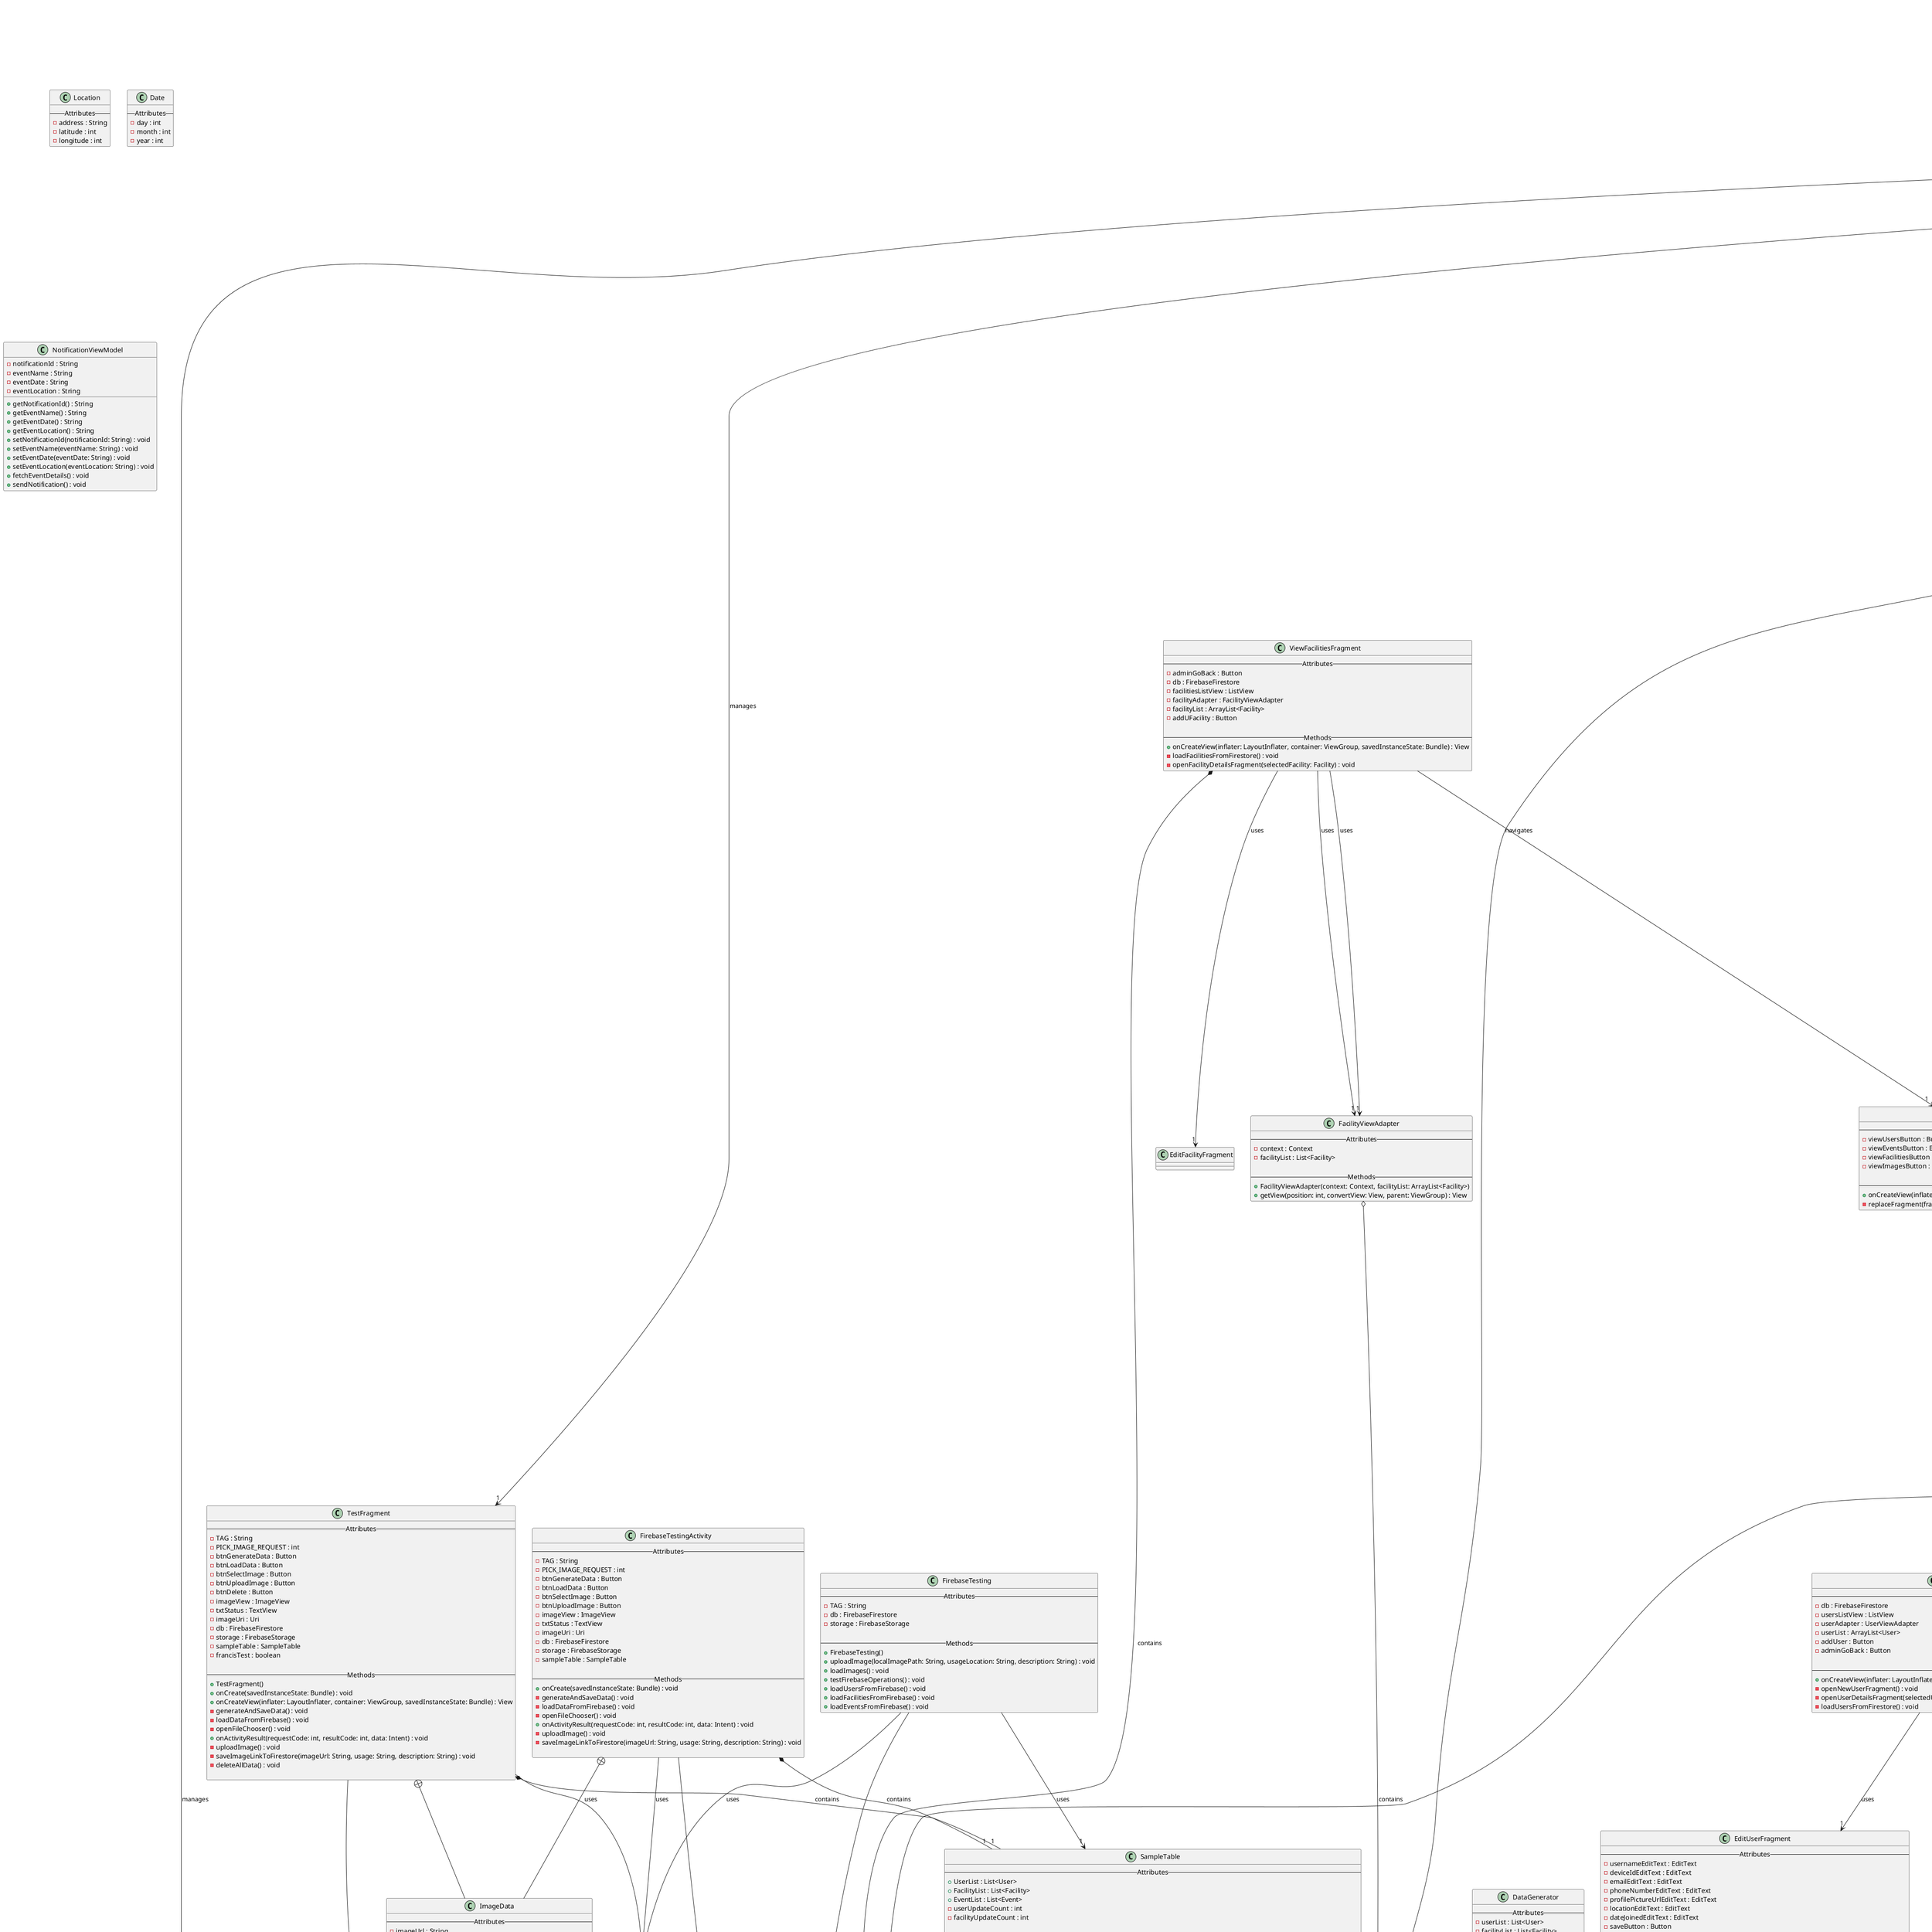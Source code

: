 @startuml
class OrganizerMenuFragment {
    -- Attributes --
    - eventId : String
    - viewWaitingListButton : Button
    - sampleAttendeesButton : Button
    - viewCanceledListButton : Button
    - viewAcceptedListButton : Button
    - viewSignedListButton : Button
    - drawReplacementButton : Button
    - backToEventPageButton : Button
    - generateQRCode : Button
    - QRImage : ImageView
    - qrCodeGenerator : QRcodeGenerator
    - replacementSize : int
    - waitingList : WaitingList
    - maxParticipant : int

    -- Methods --
    + OrganizerMenuFragment()
    + newInstance(eventId: String) : OrganizerMenuFragment
    + onCreate(savedInstanceState: Bundle) : void
    + onCreateView(inflater: LayoutInflater, container: ViewGroup, savedInstanceState: Bundle) : View
    - navigateToViewWaitingList() : void
    - navigateToViewSignedList() : void
    - navigateToCanceledList() : void
    - navigateToViewAcceptedList() : void
    - sampleAttendees() : void
    - promptReplacementSize() : void
    - drawReplacement(replacementSize: int) : void
    - generateAndDisplayQRCode(eventID: String) : void
    - navigateBackToEventPage() : void
}

class ViewAcceptedListFragment {
    -- Attributes --
    - acceptedListView : ListView
    - backButton : Button
    - eventId : String
    - waitingList : WaitingList

    -- Methods --
    + newInstance(eventId: String) : ViewAcceptedListFragment
    + onCreate(savedInstanceState: Bundle) : void
    + onCreateView(inflater: LayoutInflater, container: ViewGroup, savedInstanceState: Bundle) : View
    - displayAcceptedList() : void
    - navigateBackToOrganizerMenu() : void
}

class ViewCanceledListFragment {
    -- Attributes --
    - canceledListView : ListView
    - backButton : Button
    - eventId : String
    - waitingList : WaitingList

    -- Methods --
    + newInstance(eventId: String) : ViewCanceledListFragment
    + onCreate(savedInstanceState: Bundle) : void
    + onCreateView(inflater: LayoutInflater, container: ViewGroup, savedInstanceState: Bundle) : View
    - displayCanceledList() : void
    - navigateBackToOrganizerMenu() : void
}

class ViewSignedListFragment {
    -- Attributes --
    - signedUpListView : ListView
    - backButton : Button
    - eventId : String
    - waitingList : WaitingList

    -- Methods --
    + newInstance(eventId: String) : ViewSignedListFragment
    + onCreate(savedInstanceState: Bundle) : void
    + onCreateView(inflater: LayoutInflater, container: ViewGroup, savedInstanceState: Bundle) : View
    - displaySignedUpList() : void
    - navigateBackToOrganizerMenu() : void
}

class ViewWaitingListFragment {
    -- Attributes --
    - waitingListView : ListView
    - backButton : Button
    - eventId : String
    - waitingList : WaitingList

    -- Methods --
    + newInstance(eventId: String) : ViewWaitingListFragment
    + onCreate(savedInstanceState: Bundle) : void
    + onCreateView(inflater: LayoutInflater, container: ViewGroup, savedInstanceState: Bundle) : View
    - displayWaitingList() : void
    - navigateBackToOrganizerMenu() : void
}

class WaitingList {
    -- Attributes --
    - eventId : String
    - maxParticipants : int
    - waitingParticipantIds : List<String>
    - acceptedParticipantIds : List<String>
    - signedUpParticipantIds : List<String>
    - canceledParticipantIds : List<String>

    -- Methods --
    + WaitingList()
    + WaitingList(eventId: String)
    + getEventId() : String
    + setEventId(eventId: String) : void
    + getMaxParticipants() : int
    + setMaxParticipants(maxParticipants: int) : void
    + getWaitingParticipantIds() : List<String>
    + setWaitingParticipantIds(waitingParticipantIds: List<String>) : void
    + getAcceptedParticipantIds() : List<String>
    + setAcceptedParticipantIds(acceptedParticipantIds: List<String>) : void
    + getSignedUpParticipantIds() : List<String>
    + setSignedUpParticipantIds(signedUpParticipantIds: List<String>) : void
    + getCanceledParticipantIds() : List<String>
    + setCanceledParticipantIds(canceledParticipantIds: List<String>) : void
    + addParticipantToWaitingList(participantId: String) : boolean
    + sampleParticipants(sampleSize: int) : List<String>
    + participantSignsUp(participantId: String) : String
    + cancelParticipation(participantId: String) : boolean
    + drawReplacement(replacementSize: int) : List<String>
    + loadFromFirebase() : Task<DocumentSnapshot>
    + updateToFirebase() : Task<Void>
}

class Facility {
    -- Attributes --
    - facilityID : String
    - name : String
    - address : String
    - organizer : String
    - eventName : String
    - allEvents : List<String>
    - db : FirebaseFirestore
    - facilitiesRef : CollectionReference
    - testing : boolean

    -- Methods --
    + Facility()
    + Facility(name: String, address: String, description: String, organizer: String)
    + getName() : String
    + setName(name: String) : void
    + getAddress() : String
    + setAddress(address: String) : void
    + getOrganizer() : String
    + setOrganizer(organizer: String) : void
    + getFacilityID() : String
    + setFacilityID(facilityID: String) : void
    + getEvent() : String
    + setEvent(eventName: String) : void
    + setAllEvents(allEvents: List<String>) : void
    + getAllEvents() : List<String>
    + addAllEventsItem(eventID: String) : void
    + removeAllEventsItem(eventID: String) : void
    + saveFacilityProfile() : Task<Void>
    + deleteFacility() : void
    + associateEvent(eventID: String, genEvent: boolean) : void
    + hasEvent(eventName: String) : boolean
    + updateEventInFacility(eventName: String) : void
    + createFacilityWithEvent(eventName: String) : void
    + getNewFacilityID() : String
}



class Location {
    -- Attributes --
    - address : String
    - latitude : int
    - longitude : int
}

class MainActivity {
    -- Attributes --
    - REQUEST_WRITE_STORAGE : int
    - qrGenerator : QRcodeGenerator
    - qrCodeImageView : ImageView
    - navController : NavController
    - bottomNavigationView : BottomNavigationView
    - drawerLayout : DrawerLayout
    - navigationView : NavigationView
    - drawerToggle : ActionBarDrawerToggle
    - TAG : String
    - eventIdFromQR : String
    - isLoggedIn : boolean

    -- Methods --
    + onCreate(savedInstanceState: Bundle) : void
    + onNavigationItemSelected(item: MenuItem) : boolean
    + onBackPressed() : void
    + onNewIntent(intent: Intent) : void
    - handleIntent(intent: Intent) : void
    - extractEventIdFromUrl(url: String) : String
    - showLoginFragment(eventIdFromQR: String) : void
    + onLoginSuccess() : void
    - openEventViewFragment(eventID: String) : void
}


class DataGenerator {
    -- Attributes --
    - userList : List<User>
    - facilityList : List<Facility>
    - eventList : List<Event>
    - db : FirebaseFirestore

    -- Methods --
    + DataGenerator()
    + generateAndUploadData() : void
    - generateUsers() : void
    - generateFacilities() : void
    - generateEvents() : void
    - uploadData() : void
}



class Date {
    -- Attributes --
    - day : int
    - month : int
    - year : int
}

class User {
    -- Attributes --
    - deviceId : String
    - username : String
    - email : String
    - phoneNumber : String
    - profilePictureUrl : String
    - defaultprofilepictureurl : String
    - location : String
    - address : String
    - adminLevel : boolean
    - facilityAssociated : boolean
    - notificationAsk : boolean
    - geolocationAsk : boolean
    - roles : List<String>

    -- Methods --
    + getDeviceID() : String
    + setDeviceID(deviceId: String) : void
    + getUsername() : String
    + setUsername(username: String) : void
    + getEmail() : String
    + setEmail(email: String) : void
    + getPhoneNumber() : String
    + setPhoneNumber(phoneNumber: String) : void
    + getProfilePictureUrl() : String
    + setProfilePictureUrl(profilePictureUrl: String) : void
    + getdefaultProfilePictureUrl() : String
    + setdefaultProfilePictureUrl(defaultprofilepictureurl: String) : void
    + getRoles() : List<String>
    + setRoles(roles: List<String>) : void
    + isFacilityAssociated() : boolean
    + setFacilityAssociated(facilityAssociated: boolean) : void
    + getAddress() : String
    + setAddress(address: String) : void
    + getLocation() : String
    + setLocation(location: String) : void
    + isGeolocationAsk() : boolean
    + setGeolocationAsk(geolocationAsk: boolean) : void
    + isNotificationAsk() : boolean
    + setNotificationAsk(notificationAsk: boolean) : void
    + hasRole(role: String) : boolean
    + addRole(role: String) : void
    + removeRole(role: String) : void
    + generateProfileBitmap(name: String) : Bitmap
    + defaultProfilePictureUrl(name: String) : Task<Void>
    + uploadDefaultImageToFirebaseStorage(imageBytes: byte[]) : Task<Void>
    + saveUserDataToFirestore() : Task<Void>
    + saveGeneratedImageUrl(imageURL: String) : Task<Void>
    + updateProfilePicture(newPictureUri: Uri) : void
    + deleteSelectedImageFromFirebase(imageUrl: String) : void
    + isDefaultURLMain() : boolean
    + setMainToDefault() : void

'    -- Inner Interfaces --
'    interface OnImageUploadComplete {
'        + onImageUploadComplete(imageURL: String) : void
'        + onImageUploadFailed(e: Exception) : void
'    }
'
'    interface OnImageRemovalComplete {
'        + onImageRemovalSuccess() : void
'        + onImageRemovalFailed(e: Exception) : void
'    }
'
'    interface OnProfilePictureGeneratedListener {
'        + onProfilePictureGenerated() : void
'        + onProfilePictureGenerationFailed(e: Exception) : void
'    }
'
'    interface OnUserIDGenerated {
'        + onUserIDGenerated(userID: String) : void
'    }
}

class UserManager {
    -- Attributes --
    - instance : UserManager
    - currentUser : User
    - userFacility : Facility
    - organizerEvents : List<Event>
    - userEvents : List<Event>
    - eventDatabase : List<Event>

    -- Methods --
    + getInstance() : UserManager
    + setCurrentUser(user: User) : void
    + findUserEvents() : void
    + findUserFacility() : void
    + findOrganizerEvents() : void
    + userHasFacility() : boolean
    + getCurrentUser() : User
    + getUserFacility() : Facility
    + getOrganizerEvents() : List<Event>
    + getUserEvents() : List<Event>
    + getUserId() : String
}
class TestFragment {
    -- Attributes --
    - TAG : String
    - PICK_IMAGE_REQUEST : int
    - btnGenerateData : Button
    - btnLoadData : Button
    - btnSelectImage : Button
    - btnUploadImage : Button
    - btnDelete : Button
    - imageView : ImageView
    - txtStatus : TextView
    - imageUri : Uri
    - db : FirebaseFirestore
    - storage : FirebaseStorage
    - sampleTable : SampleTable
    - francisTest : boolean

    -- Methods --
    + TestFragment()
    + onCreate(savedInstanceState: Bundle) : void
    + onCreateView(inflater: LayoutInflater, container: ViewGroup, savedInstanceState: Bundle) : View
    - generateAndSaveData() : void
    - loadDataFromFirebase() : void
    - openFileChooser() : void
    + onActivityResult(requestCode: int, resultCode: int, data: Intent) : void
    - uploadImage() : void
    - saveImageLinkToFirestore(imageUrl: String, usage: String, description: String) : void
    - deleteAllData() : void

'    -- Inner Class --
'    class ImageData {
'        -- Attributes --
'        - imageUrl : String
'        - usage : String
'        - description : String
'
'        -- Methods --
'        + ImageData()
'        + ImageData(imageUrl: String, usage: String, description: String)
'        + getImageUrl() : String
'        + getUsage() : String
'        + getDescription() : String
'    }
}

class SampleTable {
    -- Attributes --
    + UserList : List<User>
    + FacilityList : List<Facility>
    + EventList : List<Event>
    - userUpdateCount : int
    - facilityUpdateCount : int

    -- Methods --
    + makeUserList() : void
    + makeFacilityList() : void
    + makeEventList() : void
    + saveDataToFirebase(onSuccess: Runnable, onFailure: OnFailureListener) : void
    - checkCompletion(pendingWrites: AtomicInteger, failures: AtomicInteger, onSuccess: Runnable, onFailure: OnFailureListener) : void
    + getUserList() : List<User>
    + getFacilityList() : List<Facility>
    + getEventList() : List<Event>
    + updateUser(updatedUser: User) : void
    + updateFacility(updatedFacility: Facility) : void
    + updateEvent(updatedEvent: Event) : void
    + getUserByUsername(username: String) : User
    + getFacilityByName(name: String) : Facility
    + getEventById(eventId: String) : Event
}

class FirebaseTestingActivity {
    -- Attributes --
    - TAG : String
    - PICK_IMAGE_REQUEST : int
    - btnGenerateData : Button
    - btnLoadData : Button
    - btnSelectImage : Button
    - btnUploadImage : Button
    - imageView : ImageView
    - txtStatus : TextView
    - imageUri : Uri
    - db : FirebaseFirestore
    - storage : FirebaseStorage
    - sampleTable : SampleTable

    -- Methods --
    + onCreate(savedInstanceState: Bundle) : void
    - generateAndSaveData() : void
    - loadDataFromFirebase() : void
    - openFileChooser() : void
    + onActivityResult(requestCode: int, resultCode: int, data: Intent) : void
    - uploadImage() : void
    - saveImageLinkToFirestore(imageUrl: String, usage: String, description: String) : void

'    -- Inner Class --
'    class ImageData {
'        -- Attributes --
'        - imageUrl : String
'        - usage : String
'        - description : String
'
'        -- Methods --
'        + ImageData()
'        + ImageData(imageUrl: String, usage: String, description: String)
'        + getImageUrl() : String
'        + getUsage() : String
'        + getDescription() : String
'    }
}


class ImageData {
    -- Attributes --
    - imageUrl : String
    - usage : String
    - description : String

    -- Methods --
    + ImageData()
    + ImageData(imageUrl: String, usage: String, description: String)
    + getImageUrl() : String
    + getUsage() : String
    + getDescription() : String
}

class FirebaseTesting {
    -- Attributes --
    - TAG : String
    - db : FirebaseFirestore
    - storage : FirebaseStorage

    -- Methods --
    + FirebaseTesting()
    + uploadImage(localImagePath: String, usageLocation: String, description: String) : void
    + loadImages() : void
    + testFirebaseOperations() : void
    + loadUsersFromFirebase() : void
    + loadFacilitiesFromFirebase() : void
    + loadEventsFromFirebase() : void
}

' Relationships with correct multiplicity and UML notations
FirebaseTestingActivity *-- "1" SampleTable : contains
SampleTable o-- "*" User : contains
SampleTable o-- "*" Facility : contains
SampleTable o-- "*" Event : contains
FirebaseTestingActivity --> "1" FirebaseFirestore : uses
FirebaseTestingActivity --> "1" FirebaseStorage : uses
TestFragment --> "1" FirebaseFirestore : uses
TestFragment --> "1" FirebaseStorage : uses
TestFragment *-- "1" SampleTable : contains
FirebaseTesting --> "1" FirebaseFirestore : uses
FirebaseTesting --> "1" FirebaseStorage : uses
FirebaseTesting --> "1" SampleTable : uses
FirebaseTestingActivity +-- ImageData
TestFragment +-- ImageData

class NotificationFragment {
    - ARG_INTEGER : String
    - receivedInteger : int
    + newInstance() : NotificationFragment
    + onCreate(savedInstanceState: Bundle) : void
    + onCreateView(inflater: LayoutInflater, container: ViewGroup, savedInstanceState: Bundle) : View
}

class NotificationViewModel {
    - notificationId : String
    - eventName : String
    - eventDate : String
    - eventLocation : String
    + getNotificationId() : String
    + getEventName() : String
    + getEventDate() : String
    + getEventLocation() : String
    + setNotificationId(notificationId: String) : void
    + setEventName(eventName: String) : void
    + setEventDate(eventDate: String) : void
    + setEventLocation(eventLocation: String) : void
    + fetchEventDetails() : void
    + sendNotification() : void
}


class CameraFragment {
    - REQUEST_CODE_SCAN : int
    + onCreateView(inflater: LayoutInflater, container: ViewGroup, savedInstanceState: Bundle) : View
    + onActivityResult(requestCode: int, resultCode: int, data: Intent) : void
    - extractEventIdFromQR(scannedData: String) : String
    + navigateToScannedFragment(eventId: String) : void
}

class QRCodeEventGenerate {
    - qrCodeGenerator : QRcodeGenerator
    + onCreateView(inflater: LayoutInflater, container: ViewGroup, savedInstanceState: Bundle) : View
    - generateHash(input: String) : String
}

class QRcodeGenerator {
    - context : Context
    + QRcodeGenerator(context: Context)
    + generateQRCode(content: String) : Bitmap
    + saveQRCode(bitmap: Bitmap, eventID: String) : void
}

class ScannedFragment {
    - ARG_EVENT_ID : String
    - eventId : String
    - scanView : TextView
    - scannerOpenButton : Button
    + newInstance(scannedData: String) : ScannedFragment
    + onCreate(savedInstanceState: Bundle) : void
    + onCreateView(inflater: LayoutInflater, container: ViewGroup, savedInstanceState: Bundle) : View
}

class ProfileFragment {
    - receivedInteger : int
    + newInstance() : ProfileFragment
    + onCreate(savedInstanceState: Bundle) : void
    + onCreateView(inflater: LayoutInflater, container: ViewGroup, savedInstanceState: Bundle) : View
}

class ProfileEntrantFragment {
    - profileManager : EntrantProfileManager
    - currentProfile : EntrantProfile
    - currentUser : User
    - isNewUser : boolean
    - eventIDFromQR : String
    - deviceId : String
    - selectedImageUri : Uri
    - profileTitle : TextView
    - editName : EditText
    - editEmail : EditText
    - editPhone : EditText
    - notificationsSwitch : Switch
    - saveButton : Button
    - backButton : Button
    - editButton : Button
    - uploadButton : Button
    - userImage : ImageView
    + newInstance(isNewUser: boolean, eventId: String, deviceId: String) : ProfileEntrantFragment
    + onCreate(savedInstanceState: Bundle) : void
    + onCreateView(inflater: LayoutInflater, container: ViewGroup, savedInstanceState: Bundle) : View
    - loadUserProfile() : void
    - onProfileLoaded(profile: EntrantProfile) : void
    - saveUserProfile() : void
    - toggleEditMode() : void
    - setEditMode(enable: boolean) : void
    - getDeviceID() : String
    - uploadPhoto() : void
    - removeImage() : void
    - goToHome() : void
}

class EntrantProfileManager {
    - db : FirebaseFirestore
    + createOrUpdateProfile(deviceID: String, profile: EntrantProfile) : void
    + getProfile(deviceID: String, callback: ProfileLoadCallback) : void


}

class EntrantProfile {
    - name : String
    - email : String
    - phoneNumber : String
    - notificationsEnabled : boolean
    + EntrantProfile()
    + EntrantProfile(name: String, email: String, phoneNumber: String)
    + getName() : String
    + setName(name: String) : void
    + getEmail() : String
    + setEmail(email: String) : void
    + getPhoneNumber() : String
    + setPhoneNumber(phoneNumber: String) : void
    + isNotificationsEnabled() : boolean
    + setNotificationsEnabled(enabled: boolean) : void
    + toString() : String
}

class LoginFragment {
    - deviceIdText : TextView
    - welcomeText : TextView
    - nav : BottomNavigationView
    - isLoggedIn : boolean
    - eventIdFromQR : String
    + setEventId(eventId: String) : void
    + onCreate(savedInstanceState: Bundle) : void
    + onCreateView(inflater: LayoutInflater, container: ViewGroup, savedInstanceState: Bundle) : View
}

class HomeFragment {
    - someInteger : int
    - userId : String
    + newInstance(userId: String) : HomeFragment
    + onCreateView(inflater: LayoutInflater, container: ViewGroup, savedInstanceState: Bundle) : View
}

class HomeViewModel {
    - mText : MutableLiveData<String>
    + HomeViewModel()
    + getText() : LiveData<String>
}

class EventViewFragment {
    - eventId : String
    - deviceId : String
    - userId : String
    - event : Event
    - eventPosterImage : ImageView
    - eventTitleText : TextView
    - eventDescriptionText : TextView
    - buttonContainer : LinearLayout
    + newInstance(eventID: String, deviceID: String) : EventViewFragment
    + onCreateView(inflater: LayoutInflater, container: ViewGroup, savedInstanceState: Bundle) : View
    - displayEventDetails(event: Event) : void
    - configureButtons(selectedEvent: Event, selectedUserId: String) : void
    - addButton(text: String, listener: View.OnClickListener) : void
    - updateEventInFirestore(event: Event) : void
    - goBackToEventFragment() : void
}

class EventViewAdapter {
    - context : Context
    - eventList : List<Event>
    - userId : String
    - test : boolean
    + EventViewAdapter(context: Context, eventList: ArrayList<Event>, test: boolean)
    + getView(position: int, convertView: View, parent: ViewGroup) : View
}

class EventFragment {
    - addFacilityButton : Button
    - backButton : Button
    - currentUserId : String
    - eventList : ArrayList<Event>
    - testing : boolean
    - eventSwitch : Switch
    - eventListView : ListView
    - db : FirebaseFirestore
    - currentUser : User
    - eventAdapter : EventViewAdapter
    - userManager : UserManager
    + newInstance() : EventFragment
    + onCreateView(inflater: LayoutInflater, container: ViewGroup, savedInstanceState: Bundle) : View
    - getUserData() : User
    - updateEventList(showUserEvents: boolean) : void
    - promptCreateFacility() : void
    - navigateToEventCreate() : void
    - navigateToFacilityCreation() : void
    - findEventsByParticipantDeviceId(deviceID: String) : List<Event>
    - findEventsByOrganizerDeviceId(deviceID: String) : List<Event>
    - getFiveRandomEvents() : Task<List<Event>>
}

class Event {
    - eventId : String
    - eventTitle : String
    - description : String
    - imageUrl : String
    - timestamp : long
    - address : String
    - location : String
    - maxParticipants : int
    - waitingParticipantIds : List<String>
    - acceptedParticipantIds : List<String>
    - canceledParticipantIds : List<String>
    - signedUpParticipantIds : List<String>
    - enrolledParticipantIds : List<String>
    - declinedParticipantIds : List<String>
    - waitingList : WaitingList
    - organizerId : String
    - db : FirebaseFirestore
    - storage : FirebaseStorage
    + Event()
    + Event(eventId: String, eventTitle: String, description: String, imageUrl: String, timestamp: long, locationstr: String, maxParticipants: int, organizerId: String)
    + getEventId() : String
    + setEventId(eventId: String) : void
    + getEventTitle() : String
    + setEventTitle(eventTitle: String) : void
    + getDescription() : String
    + setDescription(description: String) : void
    + getImageUrl() : String
    + setImageUrl(imageUrl: String) : void
    + getTimestamp() : long
    + setTimestamp(timestamp: long) : void
    + getAddress() : String
    + setAddress(address: String) : void
    + getMaxParticipants() : int
    + setMaxParticipants(maxParticipants: int) : void
    + getWaitingList() : WaitingList
    + getOrganizerId() : String
    + setOrganizerId(organizerId: String) : void
    + getLocation() : String
    + setLocation(location: String) : void
    + getAcceptedParticipantIds() : List<String>
    + addAcceptedParticipantId(participantId: String) : void
    + getCanceledParticipantIds() : List<String>
    + addCanceledParticipantIds(participantId: String) : void
    + getSignedUpParticipantIds() : List<String>
    + addSignedUpParticipantIds(participantId: String) : void
    + getWaitingParticipantIds() : List<String>
    + addWaitingParticipantIds(participantId: String) : void
    + removeWaitingParticipantId(participantId: String) : void
    + acceptParticipant(entrantId: String) : void
    + cancelParticipant(entrantId: String) : void
    + signUpParticipant(entrantId: String) : void
    + addParticipant(entrantId: String) : void
    + removeParticipant(entrantId: String) : void
    + createEventPosterUrl() : String
    + saveEventDataToFirestore() : Task<Void>
    + updateEventData(...) : Task<Void>
    + uploadEventPosterToFirebase(picture: String) : void
    + updateEventPosterToFirebase(newPoster: String) : void
    + getNewEventID() : String
    + findEventById(eventId: String, onSuccessListener: OnSuccessListener<Event>, onFailureListener: OnFailureListener) : void
    + addDeclinedParticipantId(userId: String) : void
    + getDeclinedParticipantIds() : List<String>
}

class EventCreateFragment {
    - editTextTitle : EditText
    - editTextDescription : EditText
    - editTextImageUrl : EditText
    - editTextLocation : EditText
    - editMaxParticipants : EditText
    - editWaitingListLimit : EditText
    - createEventButton : Button
    - backButton : Button
    - db : FirebaseFirestore
    - roleAssigned : boolean
    - testingFlag : boolean
    + EventCreateFragment()
    + newInstance(testing: boolean) : EventCreateFragment
    + onCreate(savedInstanceState: Bundle) : void
    + onCreateView(inflater: LayoutInflater, container: ViewGroup, savedInstanceState: Bundle) : View
    - createEvent() : void
    - clearEventForm() : void
}
class AdminFragment {
    -- Attributes --
    - viewUsersButton : Button
    - viewEventsButton : Button
    - viewFacilitiesButton : Button
    - viewImagesButton : Button

    -- Methods --
    + onCreateView(inflater: LayoutInflater, container: ViewGroup, savedInstanceState: Bundle) : View
    - replaceFragment(fragment: Fragment) : void
}

class ViewUsersFragment {
    -- Attributes --
    - db : FirebaseFirestore
    - usersListView : ListView
    - userAdapter : UserViewAdapter
    - userList : ArrayList<User>
    - addUser : Button
    - adminGoBack : Button

    -- Methods --
    + onCreateView(inflater: LayoutInflater, container: ViewGroup, savedInstanceState: Bundle) : View
    - openNewUserFragment() : void
    - openUserDetailsFragment(selectedUser: User) : void
    - loadUsersFromFirestore() : void
}

class UserViewAdapter {
    -- Attributes --
    - context : Context
    - userList : List<User>

    -- Methods --
    + UserViewAdapter(context: Context, userList: ArrayList<User>)
    + getView(position: int, convertView: View, parent: ViewGroup) : View
}

class EditUserFragment {
    -- Attributes --
    - usernameEditText : EditText
    - deviceIdEditText : EditText
    - emailEditText : EditText
    - phoneNumberEditText : EditText
    - profilePictureUrlEditText : EditText
    - locationEditText : EditText
    - dateJoinedEditText : EditText
    - saveButton : Button
    - deleteButton : Button
    - cancelButton : Button
    - notificationSwitch : Switch
    - geolocationSwitch : Switch
    - entrantSwitch : Switch
    - organizerSwitch : Switch
    - adminSwitch : Switch
    - db : FirebaseFirestore
    - documentId : String
    - isNewUser : boolean

    -- Methods --
    + onCreateView(inflater: LayoutInflater, container: ViewGroup, savedInstanceState: Bundle) : View
    - updateUser(documentId: String) : void
    - deleteUser(documentId: String) : void
    - loadUserData(documentId: String) : void
    - addUserToFirestore() : void
}

class ViewImagesFragment {
    -- Attributes --
    - imagesListView : ListView
    - imageAdapter : ImageAdapter
    - imageList : List<ImageClass>
    - adminGoBack : Button

    -- Methods --
    + onCreateView(inflater: LayoutInflater, container: ViewGroup, savedInstanceState: Bundle) : View
    - loadImagesFromFirebase() : void
    - openImageDetailsFragment(image: ImageClass) : void
}

class ImageClass {
    -- Attributes --
    - URL : String
    - image : Image

    -- Methods --
    // No public methods defined in the file
}

class ImageAdapter {
    -- Attributes --
    - context : Context
    - imageList : List<ImageClass>

    -- Methods --
    + ImageAdapter(context: Context, imageList: List<ImageClass>)
    + getView(position: int, convertView: View, parent: ViewGroup) : View
}

class EditImageFragment {
    -- Attributes --
    // No attributes defined in the file

    -- Methods --
    // No public methods defined in the file
}

class ViewFacilitiesFragment {
    -- Attributes --
    - adminGoBack : Button
    - db : FirebaseFirestore
    - facilitiesListView : ListView
    - facilityAdapter : FacilityViewAdapter
    - facilityList : ArrayList<Facility>
    - addUFacility : Button

    -- Methods --
    + onCreateView(inflater: LayoutInflater, container: ViewGroup, savedInstanceState: Bundle) : View
    - loadFacilitiesFromFirestore() : void
    - openFacilityDetailsFragment(selectedFacility: Facility) : void
}

class FacilityViewAdapter {
    -- Attributes --
    - context : Context
    - facilityList : List<Facility>

    -- Methods --
    + FacilityViewAdapter(context: Context, facilityList: ArrayList<Facility>)
    + getView(position: int, convertView: View, parent: ViewGroup) : View
}

class EditEventFragment {
    -- Attributes --
    - listSelectorSpinner : Spinner
    - eventTitleEditText : EditText
    - eventDescriptionEditText : EditText
    - maxParticipantsEditText : EditText
    - eventLocationEditText : EditText
    - organiserIDEditText : EditText
    - participantEditText : EditText
    - saveButton : Button
    - cancelButton : Button
    - addParticipantButton : Button
    - removeParticipantButton : Button
    - removeEventButton : Button
    - participantsListView : ListView
    - selectedEvent : Event
    - participantsAdapter : ArrayAdapter<String>
    - db : FirebaseFirestore
    - selectedList : List<String>
    - updatedWaitingList : List<String>
    - updatedAcceptedList : List<String>
    - updatedCanceledList : List<String>
    - updatedSignedUpList : List<String>

    -- Methods --
    + EditEventFragment(selectedEvent: Event)
    + onCreateView(inflater: LayoutInflater, container: ViewGroup, savedInstanceState: Bundle) : View
    - populateEventDetails() : void
    - saveEvent() : void
    - goBackToViewEvents() : void
    - updateParticipantsList(position: int) : void
    - addParticipant() : void
    - removeParticipant() : void
    - removeEvent() : void
}

class EditEventFragment {
    -- Attributes --
    - listSelectorSpinner : Spinner
    - eventTitleEditText : EditText
    - eventDescriptionEditText : EditText
    - maxParticipantsEditText : EditText
    - eventLocationEditText : EditText
    - organiserIDEditText : EditText
    - participantEditText : EditText
    - saveButton : Button
    - cancelButton : Button
    - addParticipantButton : Button
    - removeParticipantButton : Button
    - removeEventButton : Button
    - participantsListView : ListView
    - selectedEvent : Event
    - participantsAdapter : ArrayAdapter<String>
    - db : FirebaseFirestore
    - selectedList : List<String>
    - updatedWaitingList : List<String>
    - updatedAcceptedList : List<String>
    - updatedCanceledList : List<String>
    - updatedSignedUpList : List<String>

    -- Methods --
    + EditEventFragment(selectedEvent: Event)
    + onCreateView(inflater: LayoutInflater, container: ViewGroup, savedInstanceState: Bundle) : View
    - populateEventDetails() : void
    - saveEvent() : void
    - goBackToViewEvents() : void
    - updateParticipantsList(position: int) : void
    - addParticipant() : void
    - removeParticipant() : void
    - removeEvent() : void
}

class ViewEventsFragment {
    -- Attributes --
    - adminGoBack : Button
    - eventAdapter : EventViewAdapter
    - userManager : UserManager
    - eventList : ArrayList<Event>
    - testing : boolean
    - eventListView : ListView
    - addFacilityButton : Button
    - backButton : Button
    - db : FirebaseFirestore

    -- Methods --
    + onCreateView(inflater: LayoutInflater, container: ViewGroup, savedInstanceState: Bundle) : View
    - loadEventsFromFirebase() : void
    - openEventDetailPage(selectedEvent: Event) : void
}

ViewEventsFragment --> "1" AdminFragment : navigates
ViewEventsFragment --> "1" EventViewAdapter : uses
ViewEventsFragment --> "1" EditEventFragment : navigates
ViewEventsFragment *-- "1..*" Event : contains
EditEventFragment *-- "1" Event : contains
EditEventFragment --> "1" ViewEventsFragment : navigates
ViewFacilitiesFragment --> "1" FacilityViewAdapter : uses
FacilityViewAdapter o-- "0..*" Facility : contains
ViewFacilitiesFragment --> "1" AdminFragment : navigates
ViewFacilitiesFragment --> "1" FacilityViewAdapter : uses
ViewFacilitiesFragment --> "1" EditFacilityFragment : uses
ViewFacilitiesFragment *-- "1..*" Facility : contains
ViewImagesFragment --> "1" EditImageFragment : navigates
ImageAdapter *-- "0..*" ImageClass : contains
ViewImagesFragment --> "1" ImageAdapter : uses
ViewImagesFragment *-- "1..*" ImageClass : contains
AdminFragment --> "1" ViewUsersFragment : navigates
ViewUsersFragment --> "1" AdminFragment : navigates
ViewUsersFragment --> "1" UserViewAdapter : uses
ViewUsersFragment --> "1" EditUserFragment : uses
ViewUsersFragment --> "1..*" User : uses
UserViewAdapter *-- "1..*" User : contains
EditUserFragment --> "1" User : uses

EventCreateFragment *-- "1" Event : creates
EventCreateFragment --> "1" FirebaseFirestore : uses
EventCreateFragment --> "1" HomeFragment : navigates
Event *-- "0..*" WaitingList : contains
EventFragment --> "1" EventCreateFragment : navigates
EventFragment --> "1" EventViewFragment : navigates
EventFragment --> "1" OrganizerMenuFragment : navigates
EventFragment --> "1" HomeFragment : navigates
EventFragment *-- "1..*" Event : contains
EventFragment --> "1" User : uses
EventFragment --> "1" EventViewAdapter : uses
ViewEventsFragment --> "1" EventViewAdapter : uses
EventViewAdapter *-- "1..*" Event : contains
EventViewFragment --> "1" Event : uses
EventViewFragment --> "1" EventFragment : navigates

HomeFragment --> "1" EventCreateFragment : navigates
HomeFragment --> "1" EventFragment : navigates
HomeFragment --> "1" NotificationFragment : navigates
HomeFragment --> "1" ProfileEntrantFragment : navigates
HomeViewModel --> LiveData : provides

ProfileEntrantFragment *-- "1" EntrantProfileManager : manages
ProfileEntrantFragment *-- "1" EntrantProfile : contains
ProfileEntrantFragment --> "1" User : uses
ProfileEntrantFragment --> "1" HomeFragment : navigates
ProfileEntrantFragment --> "1" EventViewFragment : navigates

EntrantProfileManager --> EntrantProfile : manages
EntrantProfileManager --> FirebaseFirestore : uses
EntrantProfileManager o-- ProfileLoadCallback : callback

ProfileFragment --> "1" HomeFragment : navigates
ProfileFragment --> "1" NotificationFragment : navigates

LoginFragment --> "1" ProfileEntrantFragment : navigates
LoginFragment --> "1" HomeFragment : navigates
LoginFragment --> "1" EventViewFragment : navigates
LoginFragment --> "1" FirestoreAccess : uses

NotificationFragment --> "1" ProfileFragment : navigates
NotificationFragment --> "1" HomeFragment : navigates
CameraFragment --> "1" ScannedFragment : navigates
CameraFragment --> "1" IntentIntegrator : uses
QRCodeEventGenerate --> "1" QRcodeGenerator : uses
QRcodeGenerator --> Bitmap : generates
QRcodeGenerator --> Context : uses
ScannedFragment --> "1" CameraFragment : navigates
UserManager *-- "1" User : manages
UserManager --> "1" FirestoreAccess : uses
UserManager *-- "1" Facility : manages
UserManager *-- "1..*" Event : manages
DataGenerator *-- "1..*" User : generates
DataGenerator *-- "1..*" Facility : generates
DataGenerator *-- "1..*" Event : generates
DataGenerator --> "1" FirebaseFirestore : uses
Facility --> FirebaseFirestore : uses
Facility --> CollectionReference : manages
Facility *-- "1..*" Event : associates
MainActivity --> "1" HomeFragment : manages
MainActivity --> "1" ProfileFragment : manages
MainActivity --> "1" EventFragment : manages
MainActivity --> "1" TestFragment : manages
MainActivity --> "1" EventCreateFragment : manages
MainActivity --> "1" LoginFragment : manages
MainActivity --> "1" NotificationFragment : manages
MainActivity --> "1" ViewWaitingListFragment : manages
MainActivity --> "1" ViewSignedListFragment : manages
MainActivity --> "1" ViewCanceledListFragment : manages
MainActivity --> "1" ViewAcceptedListFragment : manages
MainActivity --> "1" OrganizerMenuFragment : manages
MainActivity --> "1" ScannedFragment : manages
MainActivity --> "1" CameraFragment : manages
MainActivity --> "1" QRCodeEventGenerate : manages
MainActivity --> "1" AdminFragment : manages
MainActivity --> "1" ProfileEntrantFragment : manages
MainActivity --> QRcodeGenerator : uses
WaitingList <-- ViewAcceptedListFragment : uses
WaitingList <-- ViewCanceledListFragment : uses
WaitingList <-- ViewSignedListFragment : uses
WaitingList <-- ViewWaitingListFragment : uses
ViewWaitingListFragment --> OrganizerMenuFragment : navigates
ViewWaitingListFragment --> WaitingList : uses
ViewSignedListFragment --> OrganizerMenuFragment : navigates
ViewSignedListFragment --> WaitingList : uses
ViewCanceledListFragment --> OrganizerMenuFragment : navigates
ViewCanceledListFragment --> WaitingList : uses
ViewAcceptedListFragment --> OrganizerMenuFragment : navigates
ViewAcceptedListFragment --> WaitingList : uses
OrganizerMenuFragment --> EventFragment : navigates
OrganizerMenuFragment --> ViewWaitingListFragment : navigates
OrganizerMenuFragment --> ViewSignedListFragment : navigates
OrganizerMenuFragment --> ViewCanceledListFragment : navigates
OrganizerMenuFragment --> ViewAcceptedListFragment : navigates
OrganizerMenuFragment --> WaitingList : contains
OrganizerMenuFragment --> QRcodeGenerator : uses
@enduml
